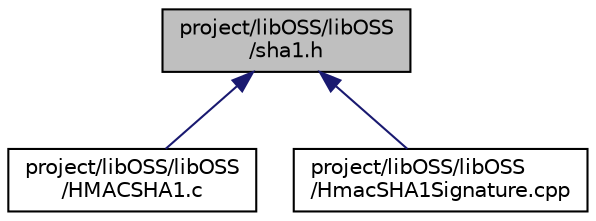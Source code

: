 digraph "project/libOSS/libOSS/sha1.h"
{
  edge [fontname="Helvetica",fontsize="10",labelfontname="Helvetica",labelfontsize="10"];
  node [fontname="Helvetica",fontsize="10",shape=record];
  Node1 [label="project/libOSS/libOSS\l/sha1.h",height=0.2,width=0.4,color="black", fillcolor="grey75", style="filled" fontcolor="black"];
  Node1 -> Node2 [dir="back",color="midnightblue",fontsize="10",style="solid",fontname="Helvetica"];
  Node2 [label="project/libOSS/libOSS\l/HMACSHA1.c",height=0.2,width=0.4,color="black", fillcolor="white", style="filled",URL="$_h_m_a_c_s_h_a1_8c.html"];
  Node1 -> Node3 [dir="back",color="midnightblue",fontsize="10",style="solid",fontname="Helvetica"];
  Node3 [label="project/libOSS/libOSS\l/HmacSHA1Signature.cpp",height=0.2,width=0.4,color="black", fillcolor="white", style="filled",URL="$_hmac_s_h_a1_signature_8cpp.html"];
}
